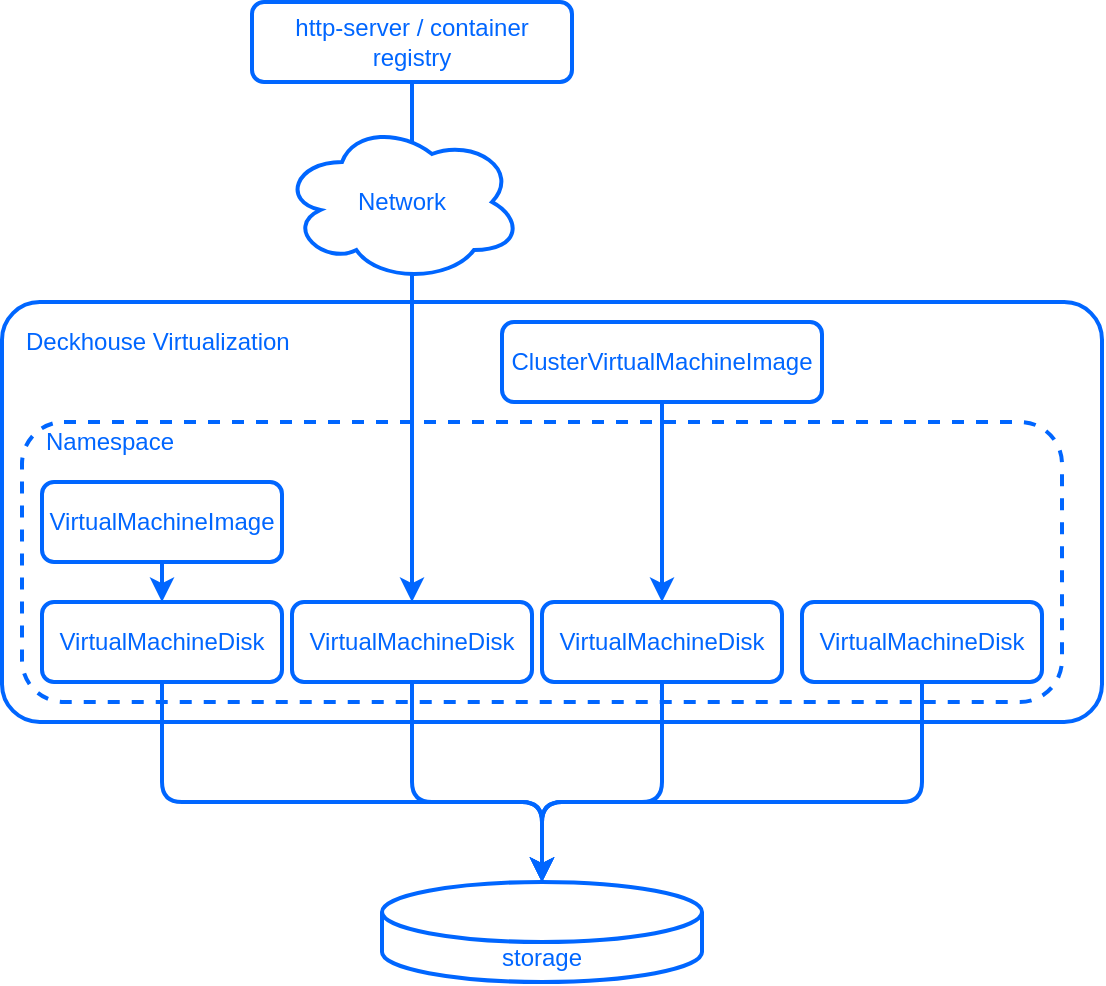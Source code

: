 <mxfile>
    <diagram id="E2TP2AmZqmfv6rPX08LN" name="Page-1">
        <mxGraphModel dx="711" dy="626" grid="1" gridSize="10" guides="1" tooltips="1" connect="1" arrows="1" fold="1" page="1" pageScale="1" pageWidth="690" pageHeight="980" background="none" math="0" shadow="0">
            <root>
                <mxCell id="0"/>
                <mxCell id="1" parent="0"/>
                <mxCell id="2" value="" style="rounded=1;whiteSpace=wrap;html=1;fillColor=#FFFFFF;fontColor=#0066ff;strokeColor=#0066ff;arcSize=9;glass=0;strokeWidth=2;" parent="1" vertex="1">
                    <mxGeometry x="80" y="190" width="550" height="210" as="geometry"/>
                </mxCell>
                <mxCell id="4" value="" style="rounded=1;whiteSpace=wrap;html=1;dashed=1;fillColor=#FFFFFF;fontColor=#0066ff;strokeColor=#0066ff;strokeWidth=2;" parent="1" vertex="1">
                    <mxGeometry x="90" y="250" width="520" height="140" as="geometry"/>
                </mxCell>
                <mxCell id="5" value="Namespace" style="text;html=1;strokeColor=none;fillColor=none;align=left;verticalAlign=middle;whiteSpace=wrap;rounded=0;fontColor=#0066ff;strokeWidth=2;" parent="1" vertex="1">
                    <mxGeometry x="100" y="250" width="90" height="20" as="geometry"/>
                </mxCell>
                <mxCell id="6" value="Deckhouse Virtualization" style="text;html=1;align=left;verticalAlign=middle;whiteSpace=wrap;rounded=0;labelBackgroundColor=none;labelBorderColor=none;fontColor=#0066ff;strokeWidth=2;" parent="1" vertex="1">
                    <mxGeometry x="90" y="200" width="140" height="20" as="geometry"/>
                </mxCell>
                <mxCell id="22" style="html=1;exitX=0.5;exitY=1;exitDx=0;exitDy=0;entryX=0.5;entryY=0;entryDx=0;entryDy=0;entryPerimeter=0;edgeStyle=orthogonalEdgeStyle;rounded=1;strokeColor=#0066ff;fontColor=#0066ff;strokeWidth=2;jumpStyle=arc;" parent="1" source="8" target="11" edge="1">
                    <mxGeometry relative="1" as="geometry">
                        <Array as="points">
                            <mxPoint x="160" y="440"/>
                            <mxPoint x="350" y="440"/>
                        </Array>
                    </mxGeometry>
                </mxCell>
                <mxCell id="8" value="VirtualMachineDisk" style="rounded=1;whiteSpace=wrap;html=1;fillColor=#FFFFFF;fontColor=#0066ff;strokeColor=#0066ff;strokeWidth=2;" parent="1" vertex="1">
                    <mxGeometry x="100" y="340" width="120" height="40" as="geometry"/>
                </mxCell>
                <mxCell id="26" style="edgeStyle=orthogonalEdgeStyle;html=1;exitX=0.5;exitY=1;exitDx=0;exitDy=0;entryX=0.5;entryY=0;entryDx=0;entryDy=0;rounded=0;strokeColor=#0066ff;fontColor=#0066ff;strokeWidth=2;" parent="1" source="9" target="19" edge="1">
                    <mxGeometry relative="1" as="geometry"/>
                </mxCell>
                <mxCell id="9" value="ClusterVirtualMachineImage" style="rounded=1;whiteSpace=wrap;html=1;fillColor=#FFFFFF;fontColor=#0066ff;strokeColor=#0066ff;strokeWidth=2;" parent="1" vertex="1">
                    <mxGeometry x="330" y="200" width="160" height="40" as="geometry"/>
                </mxCell>
                <mxCell id="11" value="storage" style="shape=cylinder3;whiteSpace=wrap;html=1;boundedLbl=1;backgroundOutline=1;size=15;fillColor=#FFFFFF;fontColor=#0066ff;strokeColor=#0066ff;rounded=0;strokeWidth=2;" parent="1" vertex="1">
                    <mxGeometry x="270" y="480" width="160" height="50" as="geometry"/>
                </mxCell>
                <mxCell id="27" style="edgeStyle=orthogonalEdgeStyle;html=1;exitX=0.5;exitY=1;exitDx=0;exitDy=0;entryX=0.5;entryY=0;entryDx=0;entryDy=0;rounded=0;strokeColor=#0066ff;fontColor=#0066ff;strokeWidth=2;" parent="1" source="17" target="8" edge="1">
                    <mxGeometry relative="1" as="geometry"/>
                </mxCell>
                <mxCell id="17" value="VirtualMachineImage" style="rounded=1;whiteSpace=wrap;html=1;fillColor=#FFFFFF;fontColor=#0066ff;strokeColor=#0066ff;strokeWidth=2;" parent="1" vertex="1">
                    <mxGeometry x="100" y="280" width="120" height="40" as="geometry"/>
                </mxCell>
                <mxCell id="23" style="html=1;exitX=0.5;exitY=1;exitDx=0;exitDy=0;entryX=0.5;entryY=0;entryDx=0;entryDy=0;entryPerimeter=0;edgeStyle=orthogonalEdgeStyle;rounded=1;strokeColor=#0066ff;fontColor=#0066ff;strokeWidth=2;jumpStyle=arc;" parent="1" source="18" target="11" edge="1">
                    <mxGeometry relative="1" as="geometry">
                        <mxPoint x="320" y="440" as="targetPoint"/>
                        <Array as="points">
                            <mxPoint x="285" y="440"/>
                            <mxPoint x="350" y="440"/>
                        </Array>
                    </mxGeometry>
                </mxCell>
                <mxCell id="18" value="VirtualMachineDisk" style="rounded=1;whiteSpace=wrap;html=1;fillColor=#FFFFFF;fontColor=#0066ff;strokeColor=#0066ff;strokeWidth=2;" parent="1" vertex="1">
                    <mxGeometry x="225" y="340" width="120" height="40" as="geometry"/>
                </mxCell>
                <mxCell id="24" style="html=1;exitX=0.5;exitY=1;exitDx=0;exitDy=0;entryX=0.5;entryY=0;entryDx=0;entryDy=0;entryPerimeter=0;edgeStyle=orthogonalEdgeStyle;rounded=1;strokeColor=#0066ff;fontColor=#0066ff;strokeWidth=2;jumpStyle=arc;" parent="1" source="19" target="11" edge="1">
                    <mxGeometry relative="1" as="geometry">
                        <mxPoint x="320" y="440" as="targetPoint"/>
                        <Array as="points">
                            <mxPoint x="410" y="440"/>
                            <mxPoint x="350" y="440"/>
                        </Array>
                    </mxGeometry>
                </mxCell>
                <mxCell id="19" value="VirtualMachineDisk" style="rounded=1;whiteSpace=wrap;html=1;fillColor=#FFFFFF;fontColor=#0066ff;strokeColor=#0066ff;strokeWidth=2;" parent="1" vertex="1">
                    <mxGeometry x="350" y="340" width="120" height="40" as="geometry"/>
                </mxCell>
                <mxCell id="25" style="html=1;exitX=0.5;exitY=1;exitDx=0;exitDy=0;edgeStyle=orthogonalEdgeStyle;rounded=1;strokeColor=#0066ff;fontColor=#0066ff;strokeWidth=2;jumpStyle=arc;" parent="1" source="21" target="11" edge="1">
                    <mxGeometry relative="1" as="geometry">
                        <Array as="points">
                            <mxPoint x="540" y="440"/>
                            <mxPoint x="350" y="440"/>
                        </Array>
                    </mxGeometry>
                </mxCell>
                <mxCell id="21" value="VirtualMachineDisk" style="rounded=1;whiteSpace=wrap;html=1;fillColor=#FFFFFF;fontColor=#0066ff;strokeColor=#0066ff;strokeWidth=2;" parent="1" vertex="1">
                    <mxGeometry x="480" y="340" width="120" height="40" as="geometry"/>
                </mxCell>
                <mxCell id="30" style="edgeStyle=orthogonalEdgeStyle;html=1;exitX=0.5;exitY=1;exitDx=0;exitDy=0;rounded=0;strokeColor=#0066ff;fontColor=#0066ff;strokeWidth=2;" parent="1" source="29" target="18" edge="1">
                    <mxGeometry relative="1" as="geometry"/>
                </mxCell>
                <mxCell id="29" value="http-server / container registry" style="rounded=1;whiteSpace=wrap;html=1;fillColor=#FFFFFF;fontColor=#0066ff;strokeColor=#0066ff;strokeWidth=2;" parent="1" vertex="1">
                    <mxGeometry x="205" y="40" width="160" height="40" as="geometry"/>
                </mxCell>
                <mxCell id="28" value="Network" style="ellipse;shape=cloud;whiteSpace=wrap;html=1;fillColor=#FFFFFF;fontColor=#0066ff;strokeColor=#0066ff;rounded=0;strokeWidth=2;" parent="1" vertex="1">
                    <mxGeometry x="220" y="100" width="120" height="80" as="geometry"/>
                </mxCell>
            </root>
        </mxGraphModel>
    </diagram>
    <diagram id="3HleheF3-EX4s2hkzfmH" name="Page-2">
        <mxGraphModel grid="1" page="1" gridSize="10" guides="1" tooltips="1" connect="1" arrows="1" fold="1" pageScale="1" pageWidth="690" pageHeight="980" math="0" shadow="0">
            <root>
                <mxCell id="0"/>
                <mxCell id="1" parent="0"/>
            </root>
        </mxGraphModel>
    </diagram>
</mxfile>
